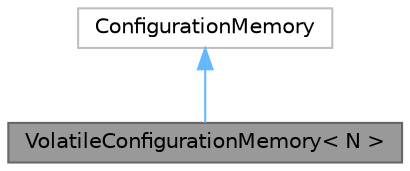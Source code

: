 digraph "VolatileConfigurationMemory&lt; N &gt;"
{
 // LATEX_PDF_SIZE
  bgcolor="transparent";
  edge [fontname=Helvetica,fontsize=10,labelfontname=Helvetica,labelfontsize=10];
  node [fontname=Helvetica,fontsize=10,shape=box,height=0.2,width=0.4];
  Node1 [label="VolatileConfigurationMemory\< N \>",height=0.2,width=0.4,color="gray40", fillcolor="grey60", style="filled", fontcolor="black",tooltip="For board without non-volatile memory for configuration."];
  Node2 -> Node1 [dir="back",color="steelblue1",style="solid"];
  Node2 [label="ConfigurationMemory",height=0.2,width=0.4,color="grey75", fillcolor="white", style="filled",URL="$classConfigurationMemory.html",tooltip=" "];
}
